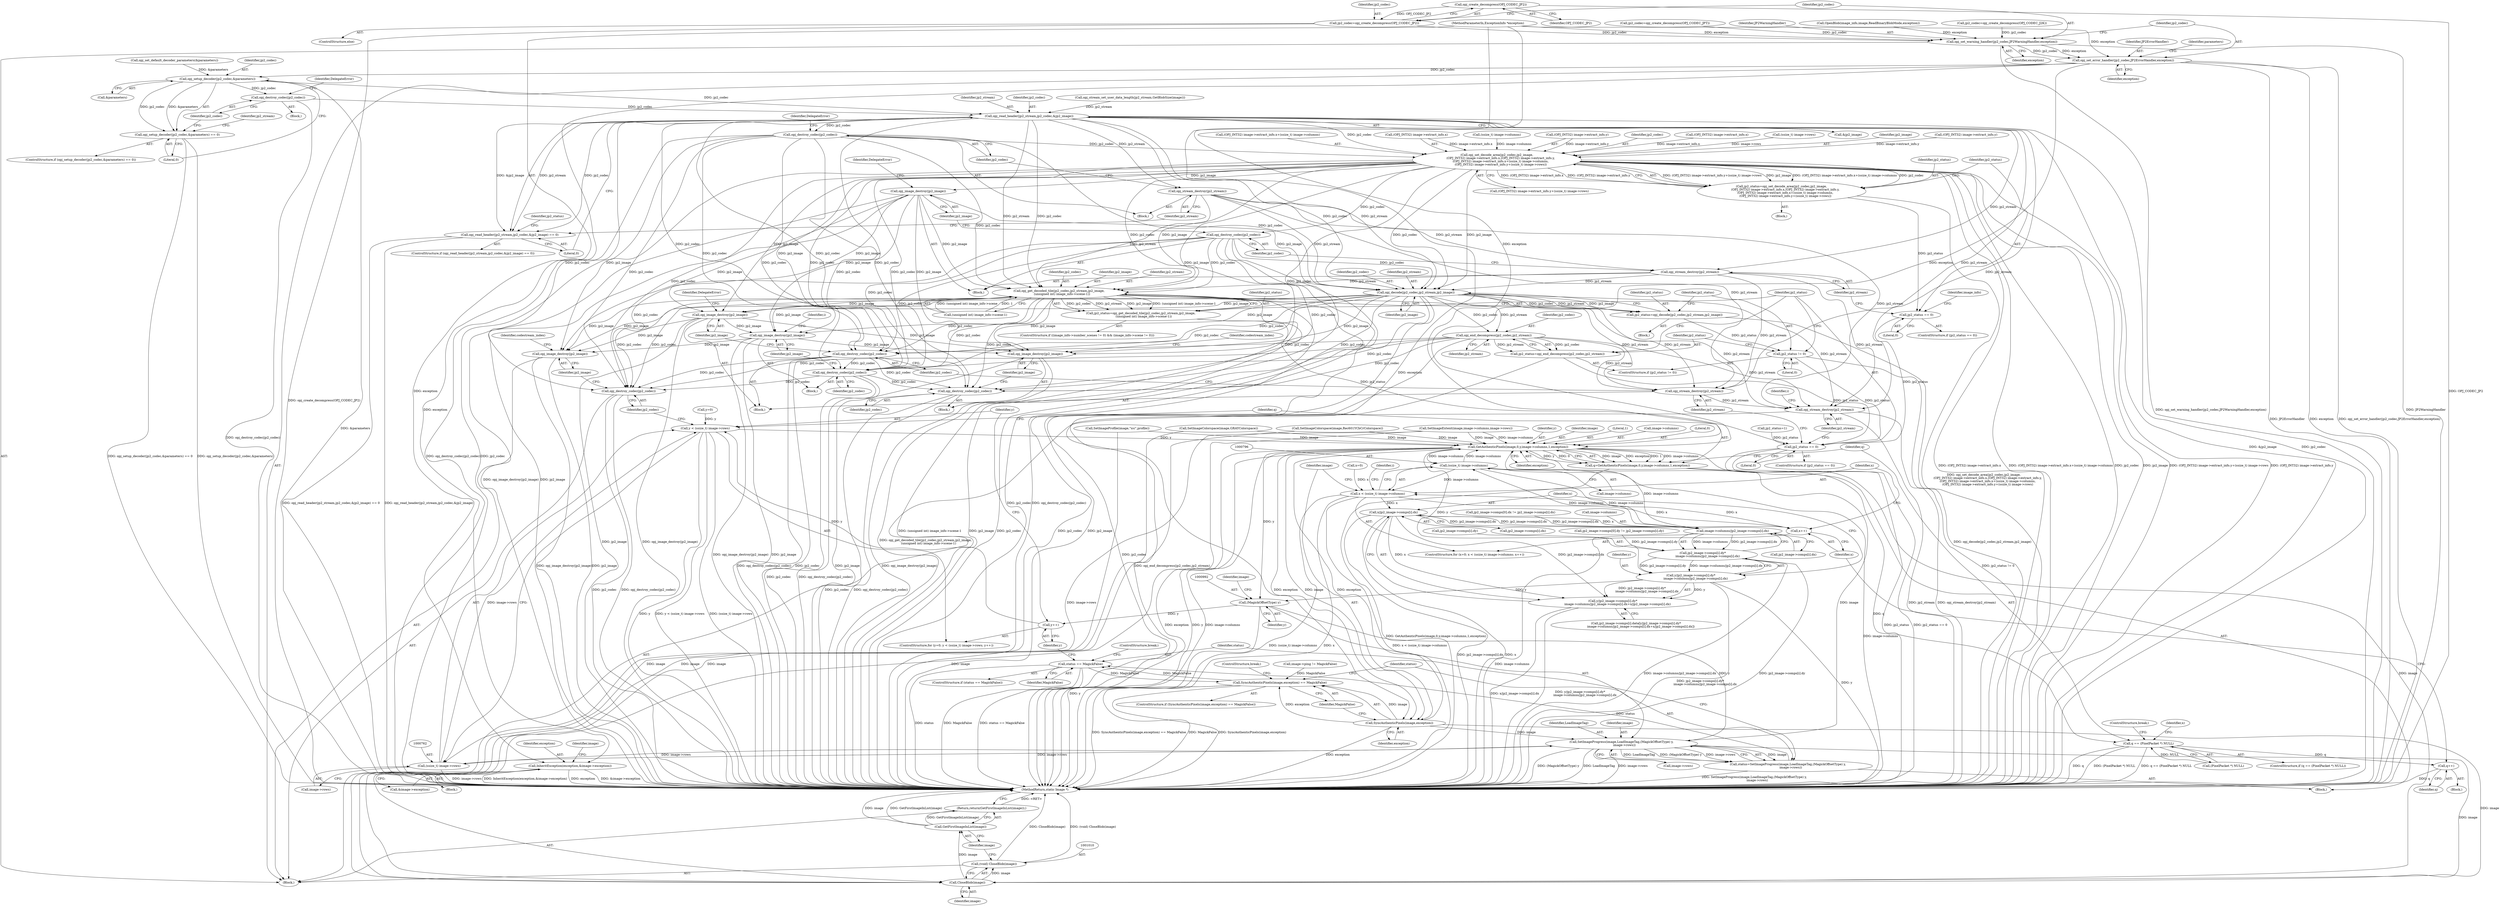 digraph "0_ImageMagick_ac23b02ecb741e5de60f5235ea443790c88a0b80@API" {
"1000237" [label="(Call,opj_create_decompress(OPJ_CODEC_JP2))"];
"1000235" [label="(Call,jp2_codec=opj_create_decompress(OPJ_CODEC_JP2))"];
"1000239" [label="(Call,opj_set_warning_handler(jp2_codec,JP2WarningHandler,exception))"];
"1000243" [label="(Call,opj_set_error_handler(jp2_codec,JP2ErrorHandler,exception))"];
"1000297" [label="(Call,opj_setup_decoder(jp2_codec,&parameters))"];
"1000296" [label="(Call,opj_setup_decoder(jp2_codec,&parameters) == 0)"];
"1000303" [label="(Call,opj_destroy_codec(jp2_codec))"];
"1000335" [label="(Call,opj_read_header(jp2_stream,jp2_codec,&jp2_image))"];
"1000334" [label="(Call,opj_read_header(jp2_stream,jp2_codec,&jp2_image) == 0)"];
"1000342" [label="(Call,opj_stream_destroy(jp2_stream))"];
"1000415" [label="(Call,opj_stream_destroy(jp2_stream))"];
"1000438" [label="(Call,opj_get_decoded_tile(jp2_codec,jp2_stream,jp2_image,\n      (unsigned int) image_info->scene-1))"];
"1000436" [label="(Call,jp2_status=opj_get_decoded_tile(jp2_codec,jp2_stream,jp2_image,\n      (unsigned int) image_info->scene-1))"];
"1000473" [label="(Call,jp2_status == 0)"];
"1000477" [label="(Call,opj_stream_destroy(jp2_stream))"];
"1000486" [label="(Call,opj_stream_destroy(jp2_stream))"];
"1000479" [label="(Call,opj_destroy_codec(jp2_codec))"];
"1000597" [label="(Call,opj_destroy_codec(jp2_codec))"];
"1000745" [label="(Call,opj_destroy_codec(jp2_codec))"];
"1001002" [label="(Call,opj_destroy_codec(jp2_codec))"];
"1000481" [label="(Call,opj_image_destroy(jp2_image))"];
"1000599" [label="(Call,opj_image_destroy(jp2_image))"];
"1000747" [label="(Call,opj_image_destroy(jp2_image))"];
"1001004" [label="(Call,opj_image_destroy(jp2_image))"];
"1000459" [label="(Call,opj_decode(jp2_codec,jp2_stream,jp2_image))"];
"1000457" [label="(Call,jp2_status=opj_decode(jp2_codec,jp2_stream,jp2_image))"];
"1000464" [label="(Call,jp2_status != 0)"];
"1000469" [label="(Call,opj_end_decompress(jp2_codec,jp2_stream))"];
"1000467" [label="(Call,jp2_status=opj_end_decompress(jp2_codec,jp2_stream))"];
"1000344" [label="(Call,opj_destroy_codec(jp2_codec))"];
"1000367" [label="(Call,opj_set_decode_area(jp2_codec,jp2_image,\n        (OPJ_INT32) image->extract_info.x,(OPJ_INT32) image->extract_info.y,\n        (OPJ_INT32) image->extract_info.x+(ssize_t) image->columns,\n        (OPJ_INT32) image->extract_info.y+(ssize_t) image->rows))"];
"1000365" [label="(Call,jp2_status=opj_set_decode_area(jp2_codec,jp2_image,\n        (OPJ_INT32) image->extract_info.x,(OPJ_INT32) image->extract_info.y,\n        (OPJ_INT32) image->extract_info.x+(ssize_t) image->columns,\n        (OPJ_INT32) image->extract_info.y+(ssize_t) image->rows))"];
"1000411" [label="(Call,jp2_status == 0)"];
"1000417" [label="(Call,opj_destroy_codec(jp2_codec))"];
"1000419" [label="(Call,opj_image_destroy(jp2_image))"];
"1000653" [label="(Call,InheritException(exception,&image->exception))"];
"1000773" [label="(Call,GetAuthenticPixels(image,0,y,image->columns,1,exception))"];
"1000771" [label="(Call,q=GetAuthenticPixels(image,0,y,image->columns,1,exception))"];
"1000783" [label="(Call,q == (PixelPacket *) NULL)"];
"1000977" [label="(Call,q++)"];
"1000795" [label="(Call,(ssize_t) image->columns)"];
"1000793" [label="(Call,x < (ssize_t) image->columns)"];
"1000800" [label="(Call,x++)"];
"1000872" [label="(Call,x/jp2_image->comps[i].dx)"];
"1000861" [label="(Call,image->columns/jp2_image->comps[i].dx)"];
"1000853" [label="(Call,jp2_image->comps[i].dy*\n          image->columns/jp2_image->comps[i].dx)"];
"1000851" [label="(Call,y/jp2_image->comps[i].dy*\n          image->columns/jp2_image->comps[i].dx)"];
"1000850" [label="(Call,y/jp2_image->comps[i].dy*\n          image->columns/jp2_image->comps[i].dx+x/jp2_image->comps[i].dx)"];
"1000991" [label="(Call,(MagickOffsetType) y)"];
"1000766" [label="(Call,y++)"];
"1000759" [label="(Call,y < (ssize_t) image->rows)"];
"1000988" [label="(Call,SetImageProgress(image,LoadImageTag,(MagickOffsetType) y,\n      image->rows))"];
"1000761" [label="(Call,(ssize_t) image->rows)"];
"1000986" [label="(Call,status=SetImageProgress(image,LoadImageTag,(MagickOffsetType) y,\n      image->rows))"];
"1000998" [label="(Call,status == MagickFalse)"];
"1000980" [label="(Call,SyncAuthenticPixels(image,exception) == MagickFalse)"];
"1001011" [label="(Call,CloseBlob(image))"];
"1001009" [label="(Call,(void) CloseBlob(image))"];
"1001014" [label="(Call,GetFirstImageInList(image))"];
"1001013" [label="(Return,return(GetFirstImageInList(image));)"];
"1000981" [label="(Call,SyncAuthenticPixels(image,exception))"];
"1000481" [label="(Call,opj_image_destroy(jp2_image))"];
"1000303" [label="(Call,opj_destroy_codec(jp2_codec))"];
"1000369" [label="(Identifier,jp2_image)"];
"1000783" [label="(Call,q == (PixelPacket *) NULL)"];
"1000755" [label="(ControlStructure,for (y=0; y < (ssize_t) image->rows; y++))"];
"1000986" [label="(Call,status=SetImageProgress(image,LoadImageTag,(MagickOffsetType) y,\n      image->rows))"];
"1000219" [label="(Call,jp2_codec=opj_create_decompress(OPJ_CODEC_JPT))"];
"1000782" [label="(ControlStructure,if (q == (PixelPacket *) NULL))"];
"1000988" [label="(Call,SetImageProgress(image,LoadImageTag,(MagickOffsetType) y,\n      image->rows))"];
"1000598" [label="(Identifier,jp2_codec)"];
"1001011" [label="(Call,CloseBlob(image))"];
"1000978" [label="(Identifier,q)"];
"1000653" [label="(Call,InheritException(exception,&image->exception))"];
"1000420" [label="(Identifier,jp2_image)"];
"1000350" [label="(Identifier,jp2_status)"];
"1000458" [label="(Identifier,jp2_status)"];
"1000747" [label="(Call,opj_image_destroy(jp2_image))"];
"1000759" [label="(Call,y < (ssize_t) image->rows)"];
"1000397" [label="(Call,(OPJ_INT32) image->extract_info.y+(ssize_t) image->rows)"];
"1000336" [label="(Identifier,jp2_stream)"];
"1000524" [label="(Call,jp2_image->comps[0].dx != jp2_image->comps[i].dx)"];
"1001004" [label="(Call,opj_image_destroy(jp2_image))"];
"1000466" [label="(Literal,0)"];
"1000756" [label="(Call,y=0)"];
"1000417" [label="(Call,opj_destroy_codec(jp2_codec))"];
"1000480" [label="(Identifier,jp2_codec)"];
"1000478" [label="(Identifier,jp2_stream)"];
"1000457" [label="(Call,jp2_status=opj_decode(jp2_codec,jp2_stream,jp2_image))"];
"1000784" [label="(Identifier,q)"];
"1000640" [label="(Call,SetImageExtent(image,image->columns,image->rows))"];
"1000398" [label="(Call,(OPJ_INT32) image->extract_info.y)"];
"1000734" [label="(Call,SetImageProfile(image,\"icc\",profile))"];
"1000982" [label="(Identifier,image)"];
"1000980" [label="(Call,SyncAuthenticPixels(image,exception) == MagickFalse)"];
"1000776" [label="(Identifier,y)"];
"1000861" [label="(Call,image->columns/jp2_image->comps[i].dx)"];
"1000790" [label="(Call,x=0)"];
"1000599" [label="(Call,opj_image_destroy(jp2_image))"];
"1000774" [label="(Identifier,image)"];
"1000335" [label="(Call,opj_read_header(jp2_stream,jp2_codec,&jp2_image))"];
"1000349" [label="(Call,jp2_status=1)"];
"1000984" [label="(Identifier,MagickFalse)"];
"1000746" [label="(Identifier,jp2_codec)"];
"1001008" [label="(Identifier,codestream_index)"];
"1000243" [label="(Call,opj_set_error_handler(jp2_codec,JP2ErrorHandler,exception))"];
"1000236" [label="(Identifier,jp2_codec)"];
"1000241" [label="(Identifier,JP2WarningHandler)"];
"1000342" [label="(Call,opj_stream_destroy(jp2_stream))"];
"1000473" [label="(Call,jp2_status == 0)"];
"1000456" [label="(Block,)"];
"1000341" [label="(Block,)"];
"1000460" [label="(Identifier,jp2_codec)"];
"1000377" [label="(Call,(OPJ_INT32) image->extract_info.y)"];
"1000772" [label="(Identifier,q)"];
"1000487" [label="(Identifier,jp2_stream)"];
"1000596" [label="(Block,)"];
"1000850" [label="(Call,y/jp2_image->comps[i].dy*\n          image->columns/jp2_image->comps[i].dx+x/jp2_image->comps[i].dx)"];
"1000674" [label="(Call,SetImageColorspace(image,GRAYColorspace))"];
"1000994" [label="(Call,image->rows)"];
"1000462" [label="(Identifier,jp2_image)"];
"1000771" [label="(Call,q=GetAuthenticPixels(image,0,y,image->columns,1,exception))"];
"1000419" [label="(Call,opj_image_destroy(jp2_image))"];
"1000441" [label="(Identifier,jp2_image)"];
"1000365" [label="(Call,jp2_status=opj_set_decode_area(jp2_codec,jp2_image,\n        (OPJ_INT32) image->extract_info.x,(OPJ_INT32) image->extract_info.y,\n        (OPJ_INT32) image->extract_info.x+(ssize_t) image->columns,\n        (OPJ_INT32) image->extract_info.y+(ssize_t) image->rows))"];
"1000852" [label="(Identifier,y)"];
"1001013" [label="(Return,return(GetFirstImageInList(image));)"];
"1000761" [label="(Call,(ssize_t) image->rows)"];
"1000337" [label="(Identifier,jp2_codec)"];
"1000842" [label="(Call,jp2_image->comps[i].data[y/jp2_image->comps[i].dy*\n          image->columns/jp2_image->comps[i].dx+x/jp2_image->comps[i].dx])"];
"1001002" [label="(Call,opj_destroy_codec(jp2_codec))"];
"1000766" [label="(Call,y++)"];
"1000384" [label="(Call,(OPJ_INT32) image->extract_info.x+(ssize_t) image->columns)"];
"1000410" [label="(ControlStructure,if (jp2_status == 0))"];
"1000334" [label="(Call,opj_read_header(jp2_stream,jp2_codec,&jp2_image) == 0)"];
"1000760" [label="(Identifier,y)"];
"1000297" [label="(Call,opj_setup_decoder(jp2_codec,&parameters))"];
"1001005" [label="(Identifier,jp2_image)"];
"1000296" [label="(Call,opj_setup_decoder(jp2_codec,&parameters) == 0)"];
"1000416" [label="(Identifier,jp2_stream)"];
"1000797" [label="(Call,image->columns)"];
"1000987" [label="(Identifier,status)"];
"1000999" [label="(Identifier,status)"];
"1001015" [label="(Identifier,image)"];
"1000470" [label="(Identifier,jp2_codec)"];
"1001014" [label="(Call,GetFirstImageInList(image))"];
"1000245" [label="(Identifier,JP2ErrorHandler)"];
"1000244" [label="(Identifier,jp2_codec)"];
"1000471" [label="(Identifier,jp2_stream)"];
"1000412" [label="(Identifier,jp2_status)"];
"1000345" [label="(Identifier,jp2_codec)"];
"1001016" [label="(MethodReturn,static Image *)"];
"1000422" [label="(Identifier,DelegateError)"];
"1000344" [label="(Call,opj_destroy_codec(jp2_codec))"];
"1000415" [label="(Call,opj_stream_destroy(jp2_stream))"];
"1000242" [label="(Identifier,exception)"];
"1000872" [label="(Call,x/jp2_image->comps[i].dx)"];
"1000442" [label="(Call,(unsigned int) image_info->scene-1)"];
"1000295" [label="(ControlStructure,if (opj_setup_decoder(jp2_codec,&parameters) == 0))"];
"1000347" [label="(Identifier,DelegateError)"];
"1000107" [label="(MethodParameterIn,ExceptionInfo *exception)"];
"1000343" [label="(Identifier,jp2_stream)"];
"1000661" [label="(Identifier,image)"];
"1000801" [label="(Identifier,x)"];
"1000302" [label="(Block,)"];
"1000597" [label="(Call,opj_destroy_codec(jp2_codec))"];
"1000600" [label="(Identifier,jp2_image)"];
"1000370" [label="(Call,(OPJ_INT32) image->extract_info.x)"];
"1000238" [label="(Identifier,OPJ_CODEC_JP2)"];
"1000366" [label="(Identifier,jp2_status)"];
"1000981" [label="(Call,SyncAuthenticPixels(image,exception))"];
"1000785" [label="(Call,(PixelPacket *) NULL)"];
"1000171" [label="(Call,OpenBlob(image_info,image,ReadBinaryBlobMode,exception))"];
"1000304" [label="(Identifier,jp2_codec)"];
"1000438" [label="(Call,opj_get_decoded_tile(jp2_codec,jp2_stream,jp2_image,\n      (unsigned int) image_info->scene-1))"];
"1000230" [label="(Call,jp2_codec=opj_create_decompress(OPJ_CODEC_J2K))"];
"1000476" [label="(Block,)"];
"1000806" [label="(Identifier,i)"];
"1000781" [label="(Identifier,exception)"];
"1000789" [label="(ControlStructure,for (x=0; x < (ssize_t) image->columns; x++))"];
"1000411" [label="(Call,jp2_status == 0)"];
"1000486" [label="(Call,opj_stream_destroy(jp2_stream))"];
"1000306" [label="(Identifier,DelegateError)"];
"1000392" [label="(Call,(ssize_t) image->columns)"];
"1000767" [label="(Identifier,y)"];
"1000368" [label="(Identifier,jp2_codec)"];
"1000540" [label="(Call,jp2_image->comps[0].dy != jp2_image->comps[i].dy)"];
"1000249" [label="(Identifier,parameters)"];
"1000983" [label="(Identifier,exception)"];
"1000780" [label="(Literal,1)"];
"1000977" [label="(Call,q++)"];
"1000247" [label="(Call,opj_set_default_decoder_parameters(&parameters))"];
"1000440" [label="(Identifier,jp2_stream)"];
"1000773" [label="(Call,GetAuthenticPixels(image,0,y,image->columns,1,exception))"];
"1000777" [label="(Call,image->columns)"];
"1000989" [label="(Identifier,image)"];
"1001009" [label="(Call,(void) CloseBlob(image))"];
"1000788" [label="(ControlStructure,break;)"];
"1001012" [label="(Identifier,image)"];
"1000997" [label="(ControlStructure,if (status == MagickFalse))"];
"1000800" [label="(Call,x++)"];
"1000246" [label="(Identifier,exception)"];
"1000364" [label="(Block,)"];
"1000979" [label="(ControlStructure,if (SyncAuthenticPixels(image,exception) == MagickFalse))"];
"1000467" [label="(Call,jp2_status=opj_end_decompress(jp2_codec,jp2_stream))"];
"1000385" [label="(Call,(OPJ_INT32) image->extract_info.x)"];
"1000991" [label="(Call,(MagickOffsetType) y)"];
"1001001" [label="(ControlStructure,break;)"];
"1000463" [label="(ControlStructure,if (jp2_status != 0))"];
"1000995" [label="(Identifier,image)"];
"1000428" [label="(Identifier,image_info)"];
"1000802" [label="(Block,)"];
"1000993" [label="(Identifier,y)"];
"1000985" [label="(ControlStructure,break;)"];
"1000235" [label="(Call,jp2_codec=opj_create_decompress(OPJ_CODEC_JP2))"];
"1000745" [label="(Call,opj_destroy_codec(jp2_codec))"];
"1000459" [label="(Call,opj_decode(jp2_codec,jp2_stream,jp2_image))"];
"1000333" [label="(ControlStructure,if (opj_read_header(jp2_stream,jp2_codec,&jp2_image) == 0))"];
"1000654" [label="(Identifier,exception)"];
"1000862" [label="(Call,image->columns)"];
"1000309" [label="(Identifier,jp2_stream)"];
"1000751" [label="(Identifier,codestream_index)"];
"1000744" [label="(Block,)"];
"1000424" [label="(ControlStructure,if ((image_info->number_scenes != 0) && (image_info->scene != 0)))"];
"1001003" [label="(Identifier,jp2_codec)"];
"1000874" [label="(Call,jp2_image->comps[i].dx)"];
"1000468" [label="(Identifier,jp2_status)"];
"1000367" [label="(Call,opj_set_decode_area(jp2_codec,jp2_image,\n        (OPJ_INT32) image->extract_info.x,(OPJ_INT32) image->extract_info.y,\n        (OPJ_INT32) image->extract_info.x+(ssize_t) image->columns,\n        (OPJ_INT32) image->extract_info.y+(ssize_t) image->rows))"];
"1000418" [label="(Identifier,jp2_codec)"];
"1000484" [label="(Identifier,DelegateError)"];
"1000437" [label="(Identifier,jp2_status)"];
"1000475" [label="(Literal,0)"];
"1000873" [label="(Identifier,x)"];
"1000655" [label="(Call,&image->exception)"];
"1000472" [label="(ControlStructure,if (jp2_status == 0))"];
"1000853" [label="(Call,jp2_image->comps[i].dy*\n          image->columns/jp2_image->comps[i].dx)"];
"1000298" [label="(Identifier,jp2_codec)"];
"1000865" [label="(Call,jp2_image->comps[i].dx)"];
"1000299" [label="(Call,&parameters)"];
"1000413" [label="(Literal,0)"];
"1000695" [label="(Call,SetImageColorspace(image,Rec601YCbCrColorspace))"];
"1000108" [label="(Block,)"];
"1000739" [label="(Call,image->ping != MagickFalse)"];
"1000794" [label="(Identifier,x)"];
"1000775" [label="(Literal,0)"];
"1000474" [label="(Identifier,jp2_status)"];
"1000998" [label="(Call,status == MagickFalse)"];
"1000500" [label="(Identifier,i)"];
"1000340" [label="(Literal,0)"];
"1000338" [label="(Call,&jp2_image)"];
"1000301" [label="(Literal,0)"];
"1000763" [label="(Call,image->rows)"];
"1000414" [label="(Block,)"];
"1000465" [label="(Identifier,jp2_status)"];
"1000234" [label="(ControlStructure,else)"];
"1000490" [label="(Identifier,i)"];
"1000793" [label="(Call,x < (ssize_t) image->columns)"];
"1000748" [label="(Identifier,jp2_image)"];
"1000237" [label="(Call,opj_create_decompress(OPJ_CODEC_JP2))"];
"1000329" [label="(Call,opj_stream_set_user_data_length(jp2_stream,GetBlobSize(image)))"];
"1000851" [label="(Call,y/jp2_image->comps[i].dy*\n          image->columns/jp2_image->comps[i].dx)"];
"1000990" [label="(Identifier,LoadImageTag)"];
"1000439" [label="(Identifier,jp2_codec)"];
"1000482" [label="(Identifier,jp2_image)"];
"1000461" [label="(Identifier,jp2_stream)"];
"1000768" [label="(Block,)"];
"1000405" [label="(Call,(ssize_t) image->rows)"];
"1000795" [label="(Call,(ssize_t) image->columns)"];
"1000652" [label="(Block,)"];
"1000854" [label="(Call,jp2_image->comps[i].dy)"];
"1000791" [label="(Identifier,x)"];
"1001000" [label="(Identifier,MagickFalse)"];
"1000469" [label="(Call,opj_end_decompress(jp2_codec,jp2_stream))"];
"1000479" [label="(Call,opj_destroy_codec(jp2_codec))"];
"1000477" [label="(Call,opj_stream_destroy(jp2_stream))"];
"1000464" [label="(Call,jp2_status != 0)"];
"1000436" [label="(Call,jp2_status=opj_get_decoded_tile(jp2_codec,jp2_stream,jp2_image,\n      (unsigned int) image_info->scene-1))"];
"1000240" [label="(Identifier,jp2_codec)"];
"1000239" [label="(Call,opj_set_warning_handler(jp2_codec,JP2WarningHandler,exception))"];
"1000237" -> "1000235"  [label="AST: "];
"1000237" -> "1000238"  [label="CFG: "];
"1000238" -> "1000237"  [label="AST: "];
"1000235" -> "1000237"  [label="CFG: "];
"1000237" -> "1001016"  [label="DDG: OPJ_CODEC_JP2"];
"1000237" -> "1000235"  [label="DDG: OPJ_CODEC_JP2"];
"1000235" -> "1000234"  [label="AST: "];
"1000236" -> "1000235"  [label="AST: "];
"1000240" -> "1000235"  [label="CFG: "];
"1000235" -> "1001016"  [label="DDG: opj_create_decompress(OPJ_CODEC_JP2)"];
"1000235" -> "1000239"  [label="DDG: jp2_codec"];
"1000239" -> "1000108"  [label="AST: "];
"1000239" -> "1000242"  [label="CFG: "];
"1000240" -> "1000239"  [label="AST: "];
"1000241" -> "1000239"  [label="AST: "];
"1000242" -> "1000239"  [label="AST: "];
"1000244" -> "1000239"  [label="CFG: "];
"1000239" -> "1001016"  [label="DDG: opj_set_warning_handler(jp2_codec,JP2WarningHandler,exception)"];
"1000239" -> "1001016"  [label="DDG: JP2WarningHandler"];
"1000230" -> "1000239"  [label="DDG: jp2_codec"];
"1000219" -> "1000239"  [label="DDG: jp2_codec"];
"1000171" -> "1000239"  [label="DDG: exception"];
"1000107" -> "1000239"  [label="DDG: exception"];
"1000239" -> "1000243"  [label="DDG: jp2_codec"];
"1000239" -> "1000243"  [label="DDG: exception"];
"1000243" -> "1000108"  [label="AST: "];
"1000243" -> "1000246"  [label="CFG: "];
"1000244" -> "1000243"  [label="AST: "];
"1000245" -> "1000243"  [label="AST: "];
"1000246" -> "1000243"  [label="AST: "];
"1000249" -> "1000243"  [label="CFG: "];
"1000243" -> "1001016"  [label="DDG: JP2ErrorHandler"];
"1000243" -> "1001016"  [label="DDG: exception"];
"1000243" -> "1001016"  [label="DDG: opj_set_error_handler(jp2_codec,JP2ErrorHandler,exception)"];
"1000107" -> "1000243"  [label="DDG: exception"];
"1000243" -> "1000297"  [label="DDG: jp2_codec"];
"1000243" -> "1000653"  [label="DDG: exception"];
"1000243" -> "1000773"  [label="DDG: exception"];
"1000297" -> "1000296"  [label="AST: "];
"1000297" -> "1000299"  [label="CFG: "];
"1000298" -> "1000297"  [label="AST: "];
"1000299" -> "1000297"  [label="AST: "];
"1000301" -> "1000297"  [label="CFG: "];
"1000297" -> "1001016"  [label="DDG: &parameters"];
"1000297" -> "1000296"  [label="DDG: jp2_codec"];
"1000297" -> "1000296"  [label="DDG: &parameters"];
"1000247" -> "1000297"  [label="DDG: &parameters"];
"1000297" -> "1000303"  [label="DDG: jp2_codec"];
"1000297" -> "1000335"  [label="DDG: jp2_codec"];
"1000296" -> "1000295"  [label="AST: "];
"1000296" -> "1000301"  [label="CFG: "];
"1000301" -> "1000296"  [label="AST: "];
"1000304" -> "1000296"  [label="CFG: "];
"1000309" -> "1000296"  [label="CFG: "];
"1000296" -> "1001016"  [label="DDG: opj_setup_decoder(jp2_codec,&parameters) == 0"];
"1000296" -> "1001016"  [label="DDG: opj_setup_decoder(jp2_codec,&parameters)"];
"1000303" -> "1000302"  [label="AST: "];
"1000303" -> "1000304"  [label="CFG: "];
"1000304" -> "1000303"  [label="AST: "];
"1000306" -> "1000303"  [label="CFG: "];
"1000303" -> "1001016"  [label="DDG: opj_destroy_codec(jp2_codec)"];
"1000303" -> "1000335"  [label="DDG: jp2_codec"];
"1000335" -> "1000334"  [label="AST: "];
"1000335" -> "1000338"  [label="CFG: "];
"1000336" -> "1000335"  [label="AST: "];
"1000337" -> "1000335"  [label="AST: "];
"1000338" -> "1000335"  [label="AST: "];
"1000340" -> "1000335"  [label="CFG: "];
"1000335" -> "1001016"  [label="DDG: &jp2_image"];
"1000335" -> "1001016"  [label="DDG: jp2_codec"];
"1000335" -> "1000334"  [label="DDG: jp2_stream"];
"1000335" -> "1000334"  [label="DDG: jp2_codec"];
"1000335" -> "1000334"  [label="DDG: &jp2_image"];
"1000329" -> "1000335"  [label="DDG: jp2_stream"];
"1000335" -> "1000342"  [label="DDG: jp2_stream"];
"1000335" -> "1000344"  [label="DDG: jp2_codec"];
"1000335" -> "1000367"  [label="DDG: jp2_codec"];
"1000335" -> "1000415"  [label="DDG: jp2_stream"];
"1000335" -> "1000438"  [label="DDG: jp2_codec"];
"1000335" -> "1000438"  [label="DDG: jp2_stream"];
"1000335" -> "1000459"  [label="DDG: jp2_codec"];
"1000335" -> "1000459"  [label="DDG: jp2_stream"];
"1000335" -> "1000477"  [label="DDG: jp2_stream"];
"1000335" -> "1000479"  [label="DDG: jp2_codec"];
"1000335" -> "1000486"  [label="DDG: jp2_stream"];
"1000335" -> "1000597"  [label="DDG: jp2_codec"];
"1000335" -> "1000745"  [label="DDG: jp2_codec"];
"1000335" -> "1001002"  [label="DDG: jp2_codec"];
"1000334" -> "1000333"  [label="AST: "];
"1000334" -> "1000340"  [label="CFG: "];
"1000340" -> "1000334"  [label="AST: "];
"1000343" -> "1000334"  [label="CFG: "];
"1000350" -> "1000334"  [label="CFG: "];
"1000334" -> "1001016"  [label="DDG: opj_read_header(jp2_stream,jp2_codec,&jp2_image) == 0"];
"1000334" -> "1001016"  [label="DDG: opj_read_header(jp2_stream,jp2_codec,&jp2_image)"];
"1000342" -> "1000341"  [label="AST: "];
"1000342" -> "1000343"  [label="CFG: "];
"1000343" -> "1000342"  [label="AST: "];
"1000345" -> "1000342"  [label="CFG: "];
"1000342" -> "1000415"  [label="DDG: jp2_stream"];
"1000342" -> "1000438"  [label="DDG: jp2_stream"];
"1000342" -> "1000459"  [label="DDG: jp2_stream"];
"1000342" -> "1000477"  [label="DDG: jp2_stream"];
"1000342" -> "1000486"  [label="DDG: jp2_stream"];
"1000415" -> "1000414"  [label="AST: "];
"1000415" -> "1000416"  [label="CFG: "];
"1000416" -> "1000415"  [label="AST: "];
"1000418" -> "1000415"  [label="CFG: "];
"1000415" -> "1000438"  [label="DDG: jp2_stream"];
"1000415" -> "1000459"  [label="DDG: jp2_stream"];
"1000415" -> "1000477"  [label="DDG: jp2_stream"];
"1000415" -> "1000486"  [label="DDG: jp2_stream"];
"1000438" -> "1000436"  [label="AST: "];
"1000438" -> "1000442"  [label="CFG: "];
"1000439" -> "1000438"  [label="AST: "];
"1000440" -> "1000438"  [label="AST: "];
"1000441" -> "1000438"  [label="AST: "];
"1000442" -> "1000438"  [label="AST: "];
"1000436" -> "1000438"  [label="CFG: "];
"1000438" -> "1001016"  [label="DDG: (unsigned int) image_info->scene-1"];
"1000438" -> "1001016"  [label="DDG: jp2_image"];
"1000438" -> "1001016"  [label="DDG: jp2_codec"];
"1000438" -> "1000436"  [label="DDG: jp2_codec"];
"1000438" -> "1000436"  [label="DDG: jp2_stream"];
"1000438" -> "1000436"  [label="DDG: jp2_image"];
"1000438" -> "1000436"  [label="DDG: (unsigned int) image_info->scene-1"];
"1000367" -> "1000438"  [label="DDG: jp2_codec"];
"1000367" -> "1000438"  [label="DDG: jp2_image"];
"1000417" -> "1000438"  [label="DDG: jp2_codec"];
"1000344" -> "1000438"  [label="DDG: jp2_codec"];
"1000419" -> "1000438"  [label="DDG: jp2_image"];
"1000442" -> "1000438"  [label="DDG: (unsigned int) image_info->scene"];
"1000442" -> "1000438"  [label="DDG: 1"];
"1000438" -> "1000477"  [label="DDG: jp2_stream"];
"1000438" -> "1000479"  [label="DDG: jp2_codec"];
"1000438" -> "1000481"  [label="DDG: jp2_image"];
"1000438" -> "1000486"  [label="DDG: jp2_stream"];
"1000438" -> "1000597"  [label="DDG: jp2_codec"];
"1000438" -> "1000599"  [label="DDG: jp2_image"];
"1000438" -> "1000745"  [label="DDG: jp2_codec"];
"1000438" -> "1000747"  [label="DDG: jp2_image"];
"1000438" -> "1001002"  [label="DDG: jp2_codec"];
"1000438" -> "1001004"  [label="DDG: jp2_image"];
"1000436" -> "1000424"  [label="AST: "];
"1000437" -> "1000436"  [label="AST: "];
"1000474" -> "1000436"  [label="CFG: "];
"1000436" -> "1001016"  [label="DDG: opj_get_decoded_tile(jp2_codec,jp2_stream,jp2_image,\n      (unsigned int) image_info->scene-1)"];
"1000436" -> "1000473"  [label="DDG: jp2_status"];
"1000473" -> "1000472"  [label="AST: "];
"1000473" -> "1000475"  [label="CFG: "];
"1000474" -> "1000473"  [label="AST: "];
"1000475" -> "1000473"  [label="AST: "];
"1000478" -> "1000473"  [label="CFG: "];
"1000487" -> "1000473"  [label="CFG: "];
"1000473" -> "1001016"  [label="DDG: jp2_status"];
"1000473" -> "1001016"  [label="DDG: jp2_status == 0"];
"1000464" -> "1000473"  [label="DDG: jp2_status"];
"1000349" -> "1000473"  [label="DDG: jp2_status"];
"1000411" -> "1000473"  [label="DDG: jp2_status"];
"1000467" -> "1000473"  [label="DDG: jp2_status"];
"1000477" -> "1000476"  [label="AST: "];
"1000477" -> "1000478"  [label="CFG: "];
"1000478" -> "1000477"  [label="AST: "];
"1000480" -> "1000477"  [label="CFG: "];
"1000459" -> "1000477"  [label="DDG: jp2_stream"];
"1000469" -> "1000477"  [label="DDG: jp2_stream"];
"1000477" -> "1000486"  [label="DDG: jp2_stream"];
"1000486" -> "1000108"  [label="AST: "];
"1000486" -> "1000487"  [label="CFG: "];
"1000487" -> "1000486"  [label="AST: "];
"1000490" -> "1000486"  [label="CFG: "];
"1000486" -> "1001016"  [label="DDG: opj_stream_destroy(jp2_stream)"];
"1000486" -> "1001016"  [label="DDG: jp2_stream"];
"1000459" -> "1000486"  [label="DDG: jp2_stream"];
"1000469" -> "1000486"  [label="DDG: jp2_stream"];
"1000479" -> "1000476"  [label="AST: "];
"1000479" -> "1000480"  [label="CFG: "];
"1000480" -> "1000479"  [label="AST: "];
"1000482" -> "1000479"  [label="CFG: "];
"1000479" -> "1001016"  [label="DDG: opj_destroy_codec(jp2_codec)"];
"1000479" -> "1001016"  [label="DDG: jp2_codec"];
"1000459" -> "1000479"  [label="DDG: jp2_codec"];
"1000367" -> "1000479"  [label="DDG: jp2_codec"];
"1000417" -> "1000479"  [label="DDG: jp2_codec"];
"1000344" -> "1000479"  [label="DDG: jp2_codec"];
"1000469" -> "1000479"  [label="DDG: jp2_codec"];
"1000479" -> "1000597"  [label="DDG: jp2_codec"];
"1000479" -> "1000745"  [label="DDG: jp2_codec"];
"1000479" -> "1001002"  [label="DDG: jp2_codec"];
"1000597" -> "1000596"  [label="AST: "];
"1000597" -> "1000598"  [label="CFG: "];
"1000598" -> "1000597"  [label="AST: "];
"1000600" -> "1000597"  [label="CFG: "];
"1000597" -> "1001016"  [label="DDG: jp2_codec"];
"1000597" -> "1001016"  [label="DDG: opj_destroy_codec(jp2_codec)"];
"1000459" -> "1000597"  [label="DDG: jp2_codec"];
"1000367" -> "1000597"  [label="DDG: jp2_codec"];
"1000417" -> "1000597"  [label="DDG: jp2_codec"];
"1000344" -> "1000597"  [label="DDG: jp2_codec"];
"1000469" -> "1000597"  [label="DDG: jp2_codec"];
"1000597" -> "1000745"  [label="DDG: jp2_codec"];
"1000597" -> "1001002"  [label="DDG: jp2_codec"];
"1000745" -> "1000744"  [label="AST: "];
"1000745" -> "1000746"  [label="CFG: "];
"1000746" -> "1000745"  [label="AST: "];
"1000748" -> "1000745"  [label="CFG: "];
"1000745" -> "1001016"  [label="DDG: opj_destroy_codec(jp2_codec)"];
"1000745" -> "1001016"  [label="DDG: jp2_codec"];
"1000459" -> "1000745"  [label="DDG: jp2_codec"];
"1000367" -> "1000745"  [label="DDG: jp2_codec"];
"1000417" -> "1000745"  [label="DDG: jp2_codec"];
"1000344" -> "1000745"  [label="DDG: jp2_codec"];
"1000469" -> "1000745"  [label="DDG: jp2_codec"];
"1001002" -> "1000108"  [label="AST: "];
"1001002" -> "1001003"  [label="CFG: "];
"1001003" -> "1001002"  [label="AST: "];
"1001005" -> "1001002"  [label="CFG: "];
"1001002" -> "1001016"  [label="DDG: jp2_codec"];
"1001002" -> "1001016"  [label="DDG: opj_destroy_codec(jp2_codec)"];
"1000459" -> "1001002"  [label="DDG: jp2_codec"];
"1000367" -> "1001002"  [label="DDG: jp2_codec"];
"1000417" -> "1001002"  [label="DDG: jp2_codec"];
"1000344" -> "1001002"  [label="DDG: jp2_codec"];
"1000469" -> "1001002"  [label="DDG: jp2_codec"];
"1000481" -> "1000476"  [label="AST: "];
"1000481" -> "1000482"  [label="CFG: "];
"1000482" -> "1000481"  [label="AST: "];
"1000484" -> "1000481"  [label="CFG: "];
"1000481" -> "1001016"  [label="DDG: opj_image_destroy(jp2_image)"];
"1000481" -> "1001016"  [label="DDG: jp2_image"];
"1000367" -> "1000481"  [label="DDG: jp2_image"];
"1000419" -> "1000481"  [label="DDG: jp2_image"];
"1000459" -> "1000481"  [label="DDG: jp2_image"];
"1000481" -> "1000599"  [label="DDG: jp2_image"];
"1000481" -> "1000747"  [label="DDG: jp2_image"];
"1000481" -> "1001004"  [label="DDG: jp2_image"];
"1000599" -> "1000596"  [label="AST: "];
"1000599" -> "1000600"  [label="CFG: "];
"1000600" -> "1000599"  [label="AST: "];
"1000500" -> "1000599"  [label="CFG: "];
"1000599" -> "1001016"  [label="DDG: opj_image_destroy(jp2_image)"];
"1000599" -> "1001016"  [label="DDG: jp2_image"];
"1000367" -> "1000599"  [label="DDG: jp2_image"];
"1000419" -> "1000599"  [label="DDG: jp2_image"];
"1000459" -> "1000599"  [label="DDG: jp2_image"];
"1000599" -> "1000747"  [label="DDG: jp2_image"];
"1000599" -> "1001004"  [label="DDG: jp2_image"];
"1000747" -> "1000744"  [label="AST: "];
"1000747" -> "1000748"  [label="CFG: "];
"1000748" -> "1000747"  [label="AST: "];
"1000751" -> "1000747"  [label="CFG: "];
"1000747" -> "1001016"  [label="DDG: jp2_image"];
"1000747" -> "1001016"  [label="DDG: opj_image_destroy(jp2_image)"];
"1000367" -> "1000747"  [label="DDG: jp2_image"];
"1000419" -> "1000747"  [label="DDG: jp2_image"];
"1000459" -> "1000747"  [label="DDG: jp2_image"];
"1001004" -> "1000108"  [label="AST: "];
"1001004" -> "1001005"  [label="CFG: "];
"1001005" -> "1001004"  [label="AST: "];
"1001008" -> "1001004"  [label="CFG: "];
"1001004" -> "1001016"  [label="DDG: opj_image_destroy(jp2_image)"];
"1001004" -> "1001016"  [label="DDG: jp2_image"];
"1000367" -> "1001004"  [label="DDG: jp2_image"];
"1000419" -> "1001004"  [label="DDG: jp2_image"];
"1000459" -> "1001004"  [label="DDG: jp2_image"];
"1000459" -> "1000457"  [label="AST: "];
"1000459" -> "1000462"  [label="CFG: "];
"1000460" -> "1000459"  [label="AST: "];
"1000461" -> "1000459"  [label="AST: "];
"1000462" -> "1000459"  [label="AST: "];
"1000457" -> "1000459"  [label="CFG: "];
"1000459" -> "1001016"  [label="DDG: jp2_codec"];
"1000459" -> "1001016"  [label="DDG: jp2_image"];
"1000459" -> "1000457"  [label="DDG: jp2_codec"];
"1000459" -> "1000457"  [label="DDG: jp2_stream"];
"1000459" -> "1000457"  [label="DDG: jp2_image"];
"1000367" -> "1000459"  [label="DDG: jp2_codec"];
"1000367" -> "1000459"  [label="DDG: jp2_image"];
"1000417" -> "1000459"  [label="DDG: jp2_codec"];
"1000344" -> "1000459"  [label="DDG: jp2_codec"];
"1000419" -> "1000459"  [label="DDG: jp2_image"];
"1000459" -> "1000469"  [label="DDG: jp2_codec"];
"1000459" -> "1000469"  [label="DDG: jp2_stream"];
"1000457" -> "1000456"  [label="AST: "];
"1000458" -> "1000457"  [label="AST: "];
"1000465" -> "1000457"  [label="CFG: "];
"1000457" -> "1001016"  [label="DDG: opj_decode(jp2_codec,jp2_stream,jp2_image)"];
"1000457" -> "1000464"  [label="DDG: jp2_status"];
"1000464" -> "1000463"  [label="AST: "];
"1000464" -> "1000466"  [label="CFG: "];
"1000465" -> "1000464"  [label="AST: "];
"1000466" -> "1000464"  [label="AST: "];
"1000468" -> "1000464"  [label="CFG: "];
"1000474" -> "1000464"  [label="CFG: "];
"1000464" -> "1001016"  [label="DDG: jp2_status != 0"];
"1000469" -> "1000467"  [label="AST: "];
"1000469" -> "1000471"  [label="CFG: "];
"1000470" -> "1000469"  [label="AST: "];
"1000471" -> "1000469"  [label="AST: "];
"1000467" -> "1000469"  [label="CFG: "];
"1000469" -> "1001016"  [label="DDG: jp2_codec"];
"1000469" -> "1000467"  [label="DDG: jp2_codec"];
"1000469" -> "1000467"  [label="DDG: jp2_stream"];
"1000467" -> "1000463"  [label="AST: "];
"1000468" -> "1000467"  [label="AST: "];
"1000474" -> "1000467"  [label="CFG: "];
"1000467" -> "1001016"  [label="DDG: opj_end_decompress(jp2_codec,jp2_stream)"];
"1000344" -> "1000341"  [label="AST: "];
"1000344" -> "1000345"  [label="CFG: "];
"1000345" -> "1000344"  [label="AST: "];
"1000347" -> "1000344"  [label="CFG: "];
"1000344" -> "1001016"  [label="DDG: opj_destroy_codec(jp2_codec)"];
"1000344" -> "1001016"  [label="DDG: jp2_codec"];
"1000344" -> "1000367"  [label="DDG: jp2_codec"];
"1000367" -> "1000365"  [label="AST: "];
"1000367" -> "1000397"  [label="CFG: "];
"1000368" -> "1000367"  [label="AST: "];
"1000369" -> "1000367"  [label="AST: "];
"1000370" -> "1000367"  [label="AST: "];
"1000377" -> "1000367"  [label="AST: "];
"1000384" -> "1000367"  [label="AST: "];
"1000397" -> "1000367"  [label="AST: "];
"1000365" -> "1000367"  [label="CFG: "];
"1000367" -> "1001016"  [label="DDG: jp2_image"];
"1000367" -> "1001016"  [label="DDG: (OPJ_INT32) image->extract_info.y+(ssize_t) image->rows"];
"1000367" -> "1001016"  [label="DDG: (OPJ_INT32) image->extract_info.y"];
"1000367" -> "1001016"  [label="DDG: (OPJ_INT32) image->extract_info.x"];
"1000367" -> "1001016"  [label="DDG: (OPJ_INT32) image->extract_info.x+(ssize_t) image->columns"];
"1000367" -> "1001016"  [label="DDG: jp2_codec"];
"1000367" -> "1000365"  [label="DDG: (OPJ_INT32) image->extract_info.y+(ssize_t) image->rows"];
"1000367" -> "1000365"  [label="DDG: jp2_image"];
"1000367" -> "1000365"  [label="DDG: (OPJ_INT32) image->extract_info.x+(ssize_t) image->columns"];
"1000367" -> "1000365"  [label="DDG: jp2_codec"];
"1000367" -> "1000365"  [label="DDG: (OPJ_INT32) image->extract_info.x"];
"1000367" -> "1000365"  [label="DDG: (OPJ_INT32) image->extract_info.y"];
"1000370" -> "1000367"  [label="DDG: image->extract_info.x"];
"1000385" -> "1000367"  [label="DDG: image->extract_info.x"];
"1000377" -> "1000367"  [label="DDG: image->extract_info.y"];
"1000398" -> "1000367"  [label="DDG: image->extract_info.y"];
"1000392" -> "1000367"  [label="DDG: image->columns"];
"1000405" -> "1000367"  [label="DDG: image->rows"];
"1000367" -> "1000417"  [label="DDG: jp2_codec"];
"1000367" -> "1000419"  [label="DDG: jp2_image"];
"1000365" -> "1000364"  [label="AST: "];
"1000366" -> "1000365"  [label="AST: "];
"1000412" -> "1000365"  [label="CFG: "];
"1000365" -> "1001016"  [label="DDG: opj_set_decode_area(jp2_codec,jp2_image,\n        (OPJ_INT32) image->extract_info.x,(OPJ_INT32) image->extract_info.y,\n        (OPJ_INT32) image->extract_info.x+(ssize_t) image->columns,\n        (OPJ_INT32) image->extract_info.y+(ssize_t) image->rows)"];
"1000365" -> "1000411"  [label="DDG: jp2_status"];
"1000411" -> "1000410"  [label="AST: "];
"1000411" -> "1000413"  [label="CFG: "];
"1000412" -> "1000411"  [label="AST: "];
"1000413" -> "1000411"  [label="AST: "];
"1000416" -> "1000411"  [label="CFG: "];
"1000428" -> "1000411"  [label="CFG: "];
"1000417" -> "1000414"  [label="AST: "];
"1000417" -> "1000418"  [label="CFG: "];
"1000418" -> "1000417"  [label="AST: "];
"1000420" -> "1000417"  [label="CFG: "];
"1000417" -> "1001016"  [label="DDG: jp2_codec"];
"1000417" -> "1001016"  [label="DDG: opj_destroy_codec(jp2_codec)"];
"1000419" -> "1000414"  [label="AST: "];
"1000419" -> "1000420"  [label="CFG: "];
"1000420" -> "1000419"  [label="AST: "];
"1000422" -> "1000419"  [label="CFG: "];
"1000419" -> "1001016"  [label="DDG: jp2_image"];
"1000419" -> "1001016"  [label="DDG: opj_image_destroy(jp2_image)"];
"1000653" -> "1000652"  [label="AST: "];
"1000653" -> "1000655"  [label="CFG: "];
"1000654" -> "1000653"  [label="AST: "];
"1000655" -> "1000653"  [label="AST: "];
"1000661" -> "1000653"  [label="CFG: "];
"1000653" -> "1001016"  [label="DDG: &image->exception"];
"1000653" -> "1001016"  [label="DDG: InheritException(exception,&image->exception)"];
"1000653" -> "1001016"  [label="DDG: exception"];
"1000107" -> "1000653"  [label="DDG: exception"];
"1000773" -> "1000771"  [label="AST: "];
"1000773" -> "1000781"  [label="CFG: "];
"1000774" -> "1000773"  [label="AST: "];
"1000775" -> "1000773"  [label="AST: "];
"1000776" -> "1000773"  [label="AST: "];
"1000777" -> "1000773"  [label="AST: "];
"1000780" -> "1000773"  [label="AST: "];
"1000781" -> "1000773"  [label="AST: "];
"1000771" -> "1000773"  [label="CFG: "];
"1000773" -> "1001016"  [label="DDG: exception"];
"1000773" -> "1001016"  [label="DDG: y"];
"1000773" -> "1001016"  [label="DDG: image->columns"];
"1000773" -> "1000771"  [label="DDG: image"];
"1000773" -> "1000771"  [label="DDG: exception"];
"1000773" -> "1000771"  [label="DDG: 1"];
"1000773" -> "1000771"  [label="DDG: image->columns"];
"1000773" -> "1000771"  [label="DDG: y"];
"1000773" -> "1000771"  [label="DDG: 0"];
"1000640" -> "1000773"  [label="DDG: image"];
"1000640" -> "1000773"  [label="DDG: image->columns"];
"1000695" -> "1000773"  [label="DDG: image"];
"1000734" -> "1000773"  [label="DDG: image"];
"1000988" -> "1000773"  [label="DDG: image"];
"1000674" -> "1000773"  [label="DDG: image"];
"1000759" -> "1000773"  [label="DDG: y"];
"1000795" -> "1000773"  [label="DDG: image->columns"];
"1000861" -> "1000773"  [label="DDG: image->columns"];
"1000981" -> "1000773"  [label="DDG: exception"];
"1000107" -> "1000773"  [label="DDG: exception"];
"1000773" -> "1000795"  [label="DDG: image->columns"];
"1000773" -> "1000851"  [label="DDG: y"];
"1000773" -> "1000981"  [label="DDG: image"];
"1000773" -> "1000981"  [label="DDG: exception"];
"1000773" -> "1000991"  [label="DDG: y"];
"1000773" -> "1001011"  [label="DDG: image"];
"1000771" -> "1000768"  [label="AST: "];
"1000772" -> "1000771"  [label="AST: "];
"1000784" -> "1000771"  [label="CFG: "];
"1000771" -> "1001016"  [label="DDG: GetAuthenticPixels(image,0,y,image->columns,1,exception)"];
"1000771" -> "1000783"  [label="DDG: q"];
"1000783" -> "1000782"  [label="AST: "];
"1000783" -> "1000785"  [label="CFG: "];
"1000784" -> "1000783"  [label="AST: "];
"1000785" -> "1000783"  [label="AST: "];
"1000788" -> "1000783"  [label="CFG: "];
"1000791" -> "1000783"  [label="CFG: "];
"1000783" -> "1001016"  [label="DDG: (PixelPacket *) NULL"];
"1000783" -> "1001016"  [label="DDG: q == (PixelPacket *) NULL"];
"1000783" -> "1001016"  [label="DDG: q"];
"1000785" -> "1000783"  [label="DDG: NULL"];
"1000783" -> "1000977"  [label="DDG: q"];
"1000977" -> "1000802"  [label="AST: "];
"1000977" -> "1000978"  [label="CFG: "];
"1000978" -> "1000977"  [label="AST: "];
"1000801" -> "1000977"  [label="CFG: "];
"1000977" -> "1001016"  [label="DDG: q"];
"1000795" -> "1000793"  [label="AST: "];
"1000795" -> "1000797"  [label="CFG: "];
"1000796" -> "1000795"  [label="AST: "];
"1000797" -> "1000795"  [label="AST: "];
"1000793" -> "1000795"  [label="CFG: "];
"1000795" -> "1001016"  [label="DDG: image->columns"];
"1000795" -> "1000793"  [label="DDG: image->columns"];
"1000861" -> "1000795"  [label="DDG: image->columns"];
"1000795" -> "1000861"  [label="DDG: image->columns"];
"1000793" -> "1000789"  [label="AST: "];
"1000794" -> "1000793"  [label="AST: "];
"1000806" -> "1000793"  [label="CFG: "];
"1000982" -> "1000793"  [label="CFG: "];
"1000793" -> "1001016"  [label="DDG: x < (ssize_t) image->columns"];
"1000793" -> "1001016"  [label="DDG: (ssize_t) image->columns"];
"1000793" -> "1001016"  [label="DDG: x"];
"1000790" -> "1000793"  [label="DDG: x"];
"1000800" -> "1000793"  [label="DDG: x"];
"1000793" -> "1000800"  [label="DDG: x"];
"1000793" -> "1000872"  [label="DDG: x"];
"1000800" -> "1000789"  [label="AST: "];
"1000800" -> "1000801"  [label="CFG: "];
"1000801" -> "1000800"  [label="AST: "];
"1000794" -> "1000800"  [label="CFG: "];
"1000872" -> "1000800"  [label="DDG: x"];
"1000872" -> "1000850"  [label="AST: "];
"1000872" -> "1000874"  [label="CFG: "];
"1000873" -> "1000872"  [label="AST: "];
"1000874" -> "1000872"  [label="AST: "];
"1000850" -> "1000872"  [label="CFG: "];
"1000872" -> "1001016"  [label="DDG: jp2_image->comps[i].dx"];
"1000872" -> "1001016"  [label="DDG: x"];
"1000872" -> "1000861"  [label="DDG: jp2_image->comps[i].dx"];
"1000872" -> "1000850"  [label="DDG: x"];
"1000872" -> "1000850"  [label="DDG: jp2_image->comps[i].dx"];
"1000861" -> "1000872"  [label="DDG: jp2_image->comps[i].dx"];
"1000861" -> "1000853"  [label="AST: "];
"1000861" -> "1000865"  [label="CFG: "];
"1000862" -> "1000861"  [label="AST: "];
"1000865" -> "1000861"  [label="AST: "];
"1000853" -> "1000861"  [label="CFG: "];
"1000861" -> "1001016"  [label="DDG: image->columns"];
"1000861" -> "1000853"  [label="DDG: image->columns"];
"1000861" -> "1000853"  [label="DDG: jp2_image->comps[i].dx"];
"1000524" -> "1000861"  [label="DDG: jp2_image->comps[i].dx"];
"1000853" -> "1000851"  [label="AST: "];
"1000854" -> "1000853"  [label="AST: "];
"1000851" -> "1000853"  [label="CFG: "];
"1000853" -> "1001016"  [label="DDG: jp2_image->comps[i].dy"];
"1000853" -> "1001016"  [label="DDG: image->columns/jp2_image->comps[i].dx"];
"1000853" -> "1000851"  [label="DDG: jp2_image->comps[i].dy"];
"1000853" -> "1000851"  [label="DDG: image->columns/jp2_image->comps[i].dx"];
"1000540" -> "1000853"  [label="DDG: jp2_image->comps[i].dy"];
"1000851" -> "1000850"  [label="AST: "];
"1000852" -> "1000851"  [label="AST: "];
"1000873" -> "1000851"  [label="CFG: "];
"1000851" -> "1001016"  [label="DDG: jp2_image->comps[i].dy*\n          image->columns/jp2_image->comps[i].dx"];
"1000851" -> "1001016"  [label="DDG: y"];
"1000851" -> "1000850"  [label="DDG: y"];
"1000851" -> "1000850"  [label="DDG: jp2_image->comps[i].dy*\n          image->columns/jp2_image->comps[i].dx"];
"1000851" -> "1000991"  [label="DDG: y"];
"1000850" -> "1000842"  [label="AST: "];
"1000842" -> "1000850"  [label="CFG: "];
"1000850" -> "1001016"  [label="DDG: y/jp2_image->comps[i].dy*\n          image->columns/jp2_image->comps[i].dx"];
"1000850" -> "1001016"  [label="DDG: x/jp2_image->comps[i].dx"];
"1000991" -> "1000988"  [label="AST: "];
"1000991" -> "1000993"  [label="CFG: "];
"1000992" -> "1000991"  [label="AST: "];
"1000993" -> "1000991"  [label="AST: "];
"1000995" -> "1000991"  [label="CFG: "];
"1000991" -> "1001016"  [label="DDG: y"];
"1000991" -> "1000766"  [label="DDG: y"];
"1000991" -> "1000988"  [label="DDG: y"];
"1000766" -> "1000755"  [label="AST: "];
"1000766" -> "1000767"  [label="CFG: "];
"1000767" -> "1000766"  [label="AST: "];
"1000760" -> "1000766"  [label="CFG: "];
"1000766" -> "1000759"  [label="DDG: y"];
"1000759" -> "1000755"  [label="AST: "];
"1000759" -> "1000761"  [label="CFG: "];
"1000760" -> "1000759"  [label="AST: "];
"1000761" -> "1000759"  [label="AST: "];
"1000772" -> "1000759"  [label="CFG: "];
"1001003" -> "1000759"  [label="CFG: "];
"1000759" -> "1001016"  [label="DDG: y"];
"1000759" -> "1001016"  [label="DDG: y < (ssize_t) image->rows"];
"1000759" -> "1001016"  [label="DDG: (ssize_t) image->rows"];
"1000756" -> "1000759"  [label="DDG: y"];
"1000761" -> "1000759"  [label="DDG: image->rows"];
"1000988" -> "1000986"  [label="AST: "];
"1000988" -> "1000994"  [label="CFG: "];
"1000989" -> "1000988"  [label="AST: "];
"1000990" -> "1000988"  [label="AST: "];
"1000994" -> "1000988"  [label="AST: "];
"1000986" -> "1000988"  [label="CFG: "];
"1000988" -> "1001016"  [label="DDG: (MagickOffsetType) y"];
"1000988" -> "1001016"  [label="DDG: LoadImageTag"];
"1000988" -> "1001016"  [label="DDG: image->rows"];
"1000988" -> "1000761"  [label="DDG: image->rows"];
"1000988" -> "1000986"  [label="DDG: image"];
"1000988" -> "1000986"  [label="DDG: LoadImageTag"];
"1000988" -> "1000986"  [label="DDG: (MagickOffsetType) y"];
"1000988" -> "1000986"  [label="DDG: image->rows"];
"1000981" -> "1000988"  [label="DDG: image"];
"1000761" -> "1000988"  [label="DDG: image->rows"];
"1000988" -> "1001011"  [label="DDG: image"];
"1000761" -> "1000763"  [label="CFG: "];
"1000762" -> "1000761"  [label="AST: "];
"1000763" -> "1000761"  [label="AST: "];
"1000761" -> "1001016"  [label="DDG: image->rows"];
"1000640" -> "1000761"  [label="DDG: image->rows"];
"1000986" -> "1000768"  [label="AST: "];
"1000987" -> "1000986"  [label="AST: "];
"1000999" -> "1000986"  [label="CFG: "];
"1000986" -> "1001016"  [label="DDG: SetImageProgress(image,LoadImageTag,(MagickOffsetType) y,\n      image->rows)"];
"1000986" -> "1000998"  [label="DDG: status"];
"1000998" -> "1000997"  [label="AST: "];
"1000998" -> "1001000"  [label="CFG: "];
"1000999" -> "1000998"  [label="AST: "];
"1001000" -> "1000998"  [label="AST: "];
"1001001" -> "1000998"  [label="CFG: "];
"1000767" -> "1000998"  [label="CFG: "];
"1000998" -> "1001016"  [label="DDG: status == MagickFalse"];
"1000998" -> "1001016"  [label="DDG: status"];
"1000998" -> "1001016"  [label="DDG: MagickFalse"];
"1000998" -> "1000980"  [label="DDG: MagickFalse"];
"1000980" -> "1000998"  [label="DDG: MagickFalse"];
"1000980" -> "1000979"  [label="AST: "];
"1000980" -> "1000984"  [label="CFG: "];
"1000981" -> "1000980"  [label="AST: "];
"1000984" -> "1000980"  [label="AST: "];
"1000985" -> "1000980"  [label="CFG: "];
"1000987" -> "1000980"  [label="CFG: "];
"1000980" -> "1001016"  [label="DDG: MagickFalse"];
"1000980" -> "1001016"  [label="DDG: SyncAuthenticPixels(image,exception)"];
"1000980" -> "1001016"  [label="DDG: SyncAuthenticPixels(image,exception) == MagickFalse"];
"1000981" -> "1000980"  [label="DDG: image"];
"1000981" -> "1000980"  [label="DDG: exception"];
"1000739" -> "1000980"  [label="DDG: MagickFalse"];
"1001011" -> "1001009"  [label="AST: "];
"1001011" -> "1001012"  [label="CFG: "];
"1001012" -> "1001011"  [label="AST: "];
"1001009" -> "1001011"  [label="CFG: "];
"1001011" -> "1001009"  [label="DDG: image"];
"1000640" -> "1001011"  [label="DDG: image"];
"1000695" -> "1001011"  [label="DDG: image"];
"1000734" -> "1001011"  [label="DDG: image"];
"1000981" -> "1001011"  [label="DDG: image"];
"1000674" -> "1001011"  [label="DDG: image"];
"1001011" -> "1001014"  [label="DDG: image"];
"1001009" -> "1000108"  [label="AST: "];
"1001010" -> "1001009"  [label="AST: "];
"1001015" -> "1001009"  [label="CFG: "];
"1001009" -> "1001016"  [label="DDG: (void) CloseBlob(image)"];
"1001009" -> "1001016"  [label="DDG: CloseBlob(image)"];
"1001014" -> "1001013"  [label="AST: "];
"1001014" -> "1001015"  [label="CFG: "];
"1001015" -> "1001014"  [label="AST: "];
"1001013" -> "1001014"  [label="CFG: "];
"1001014" -> "1001016"  [label="DDG: image"];
"1001014" -> "1001016"  [label="DDG: GetFirstImageInList(image)"];
"1001014" -> "1001013"  [label="DDG: GetFirstImageInList(image)"];
"1001013" -> "1000108"  [label="AST: "];
"1001016" -> "1001013"  [label="CFG: "];
"1001013" -> "1001016"  [label="DDG: <RET>"];
"1000981" -> "1000983"  [label="CFG: "];
"1000982" -> "1000981"  [label="AST: "];
"1000983" -> "1000981"  [label="AST: "];
"1000984" -> "1000981"  [label="CFG: "];
"1000981" -> "1001016"  [label="DDG: exception"];
"1000107" -> "1000981"  [label="DDG: exception"];
}
